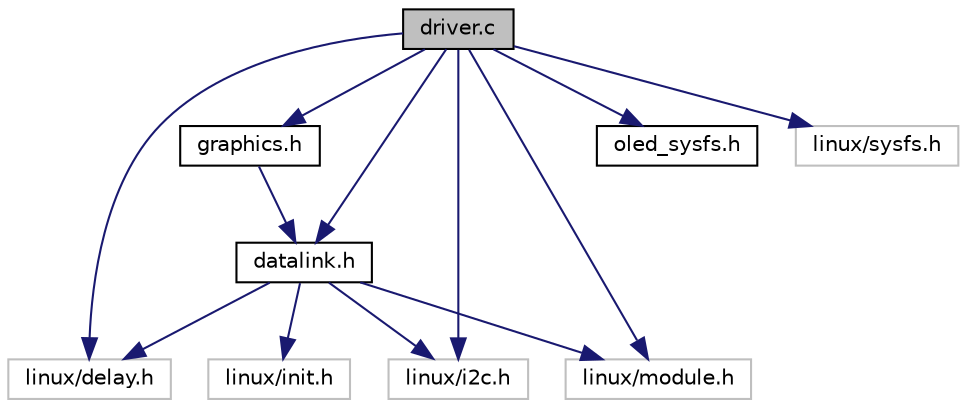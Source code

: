 digraph "driver.c"
{
  edge [fontname="Helvetica",fontsize="10",labelfontname="Helvetica",labelfontsize="10"];
  node [fontname="Helvetica",fontsize="10",shape=record];
  Node0 [label="driver.c",height=0.2,width=0.4,color="black", fillcolor="grey75", style="filled", fontcolor="black"];
  Node0 -> Node1 [color="midnightblue",fontsize="10",style="solid"];
  Node1 [label="datalink.h",height=0.2,width=0.4,color="black", fillcolor="white", style="filled",URL="$datalink_8h.html",tooltip="Header file for SSD1306 controller interface. "];
  Node1 -> Node2 [color="midnightblue",fontsize="10",style="solid"];
  Node2 [label="linux/delay.h",height=0.2,width=0.4,color="grey75", fillcolor="white", style="filled"];
  Node1 -> Node3 [color="midnightblue",fontsize="10",style="solid"];
  Node3 [label="linux/i2c.h",height=0.2,width=0.4,color="grey75", fillcolor="white", style="filled"];
  Node1 -> Node4 [color="midnightblue",fontsize="10",style="solid"];
  Node4 [label="linux/init.h",height=0.2,width=0.4,color="grey75", fillcolor="white", style="filled"];
  Node1 -> Node5 [color="midnightblue",fontsize="10",style="solid"];
  Node5 [label="linux/module.h",height=0.2,width=0.4,color="grey75", fillcolor="white", style="filled"];
  Node0 -> Node6 [color="midnightblue",fontsize="10",style="solid"];
  Node6 [label="graphics.h",height=0.2,width=0.4,color="black", fillcolor="white", style="filled",URL="$graphics_8h.html",tooltip="SSD1306 OLED graphics display APIs header. "];
  Node6 -> Node1 [color="midnightblue",fontsize="10",style="solid"];
  Node0 -> Node7 [color="midnightblue",fontsize="10",style="solid"];
  Node7 [label="oled_sysfs.h",height=0.2,width=0.4,color="black", fillcolor="white", style="filled",URL="$oled__sysfs_8h_source.html"];
  Node0 -> Node2 [color="midnightblue",fontsize="10",style="solid"];
  Node0 -> Node3 [color="midnightblue",fontsize="10",style="solid"];
  Node0 -> Node5 [color="midnightblue",fontsize="10",style="solid"];
  Node0 -> Node8 [color="midnightblue",fontsize="10",style="solid"];
  Node8 [label="linux/sysfs.h",height=0.2,width=0.4,color="grey75", fillcolor="white", style="filled"];
}
